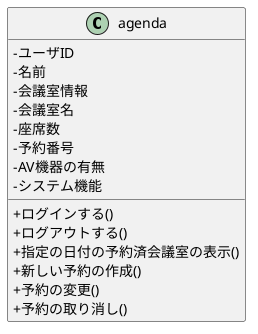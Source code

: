 @startuml .
skinparam classAttributeIconSize 0
class agenda {
-ユーザID
-名前
-会議室情報
-会議室名
-座席数
-予約番号
-AV機器の有無
-システム機能
+ログインする()
+ログアウトする()
+指定の日付の予約済会議室の表示()
+新しい予約の作成()
+予約の変更()
+予約の取り消し()
}
@enduml
